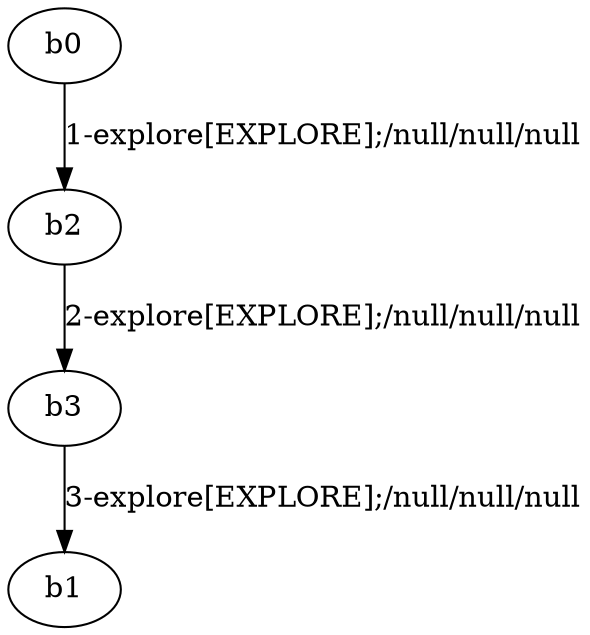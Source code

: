 # Total number of goals covered by this test: 1
# b3 --> b1

digraph g {
"b0" -> "b2" [label = "1-explore[EXPLORE];/null/null/null"];
"b2" -> "b3" [label = "2-explore[EXPLORE];/null/null/null"];
"b3" -> "b1" [label = "3-explore[EXPLORE];/null/null/null"];
}
